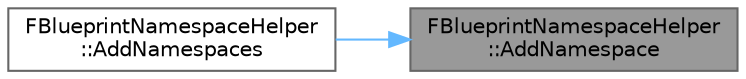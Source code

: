 digraph "FBlueprintNamespaceHelper::AddNamespace"
{
 // INTERACTIVE_SVG=YES
 // LATEX_PDF_SIZE
  bgcolor="transparent";
  edge [fontname=Helvetica,fontsize=10,labelfontname=Helvetica,labelfontsize=10];
  node [fontname=Helvetica,fontsize=10,shape=box,height=0.2,width=0.4];
  rankdir="RL";
  Node1 [id="Node000001",label="FBlueprintNamespaceHelper\l::AddNamespace",height=0.2,width=0.4,color="gray40", fillcolor="grey60", style="filled", fontcolor="black",tooltip="Add a namespace identifier into the Blueprint editor context that's managed by this instance."];
  Node1 -> Node2 [id="edge1_Node000001_Node000002",dir="back",color="steelblue1",style="solid",tooltip=" "];
  Node2 [id="Node000002",label="FBlueprintNamespaceHelper\l::AddNamespaces",height=0.2,width=0.4,color="grey40", fillcolor="white", style="filled",URL="$d5/d98/classFBlueprintNamespaceHelper.html#a554a262c74bedc33aa8f1cdf8c050548",tooltip="Add multiple namespace identifiers into the Blueprint editor context that's managed by this instance."];
}
